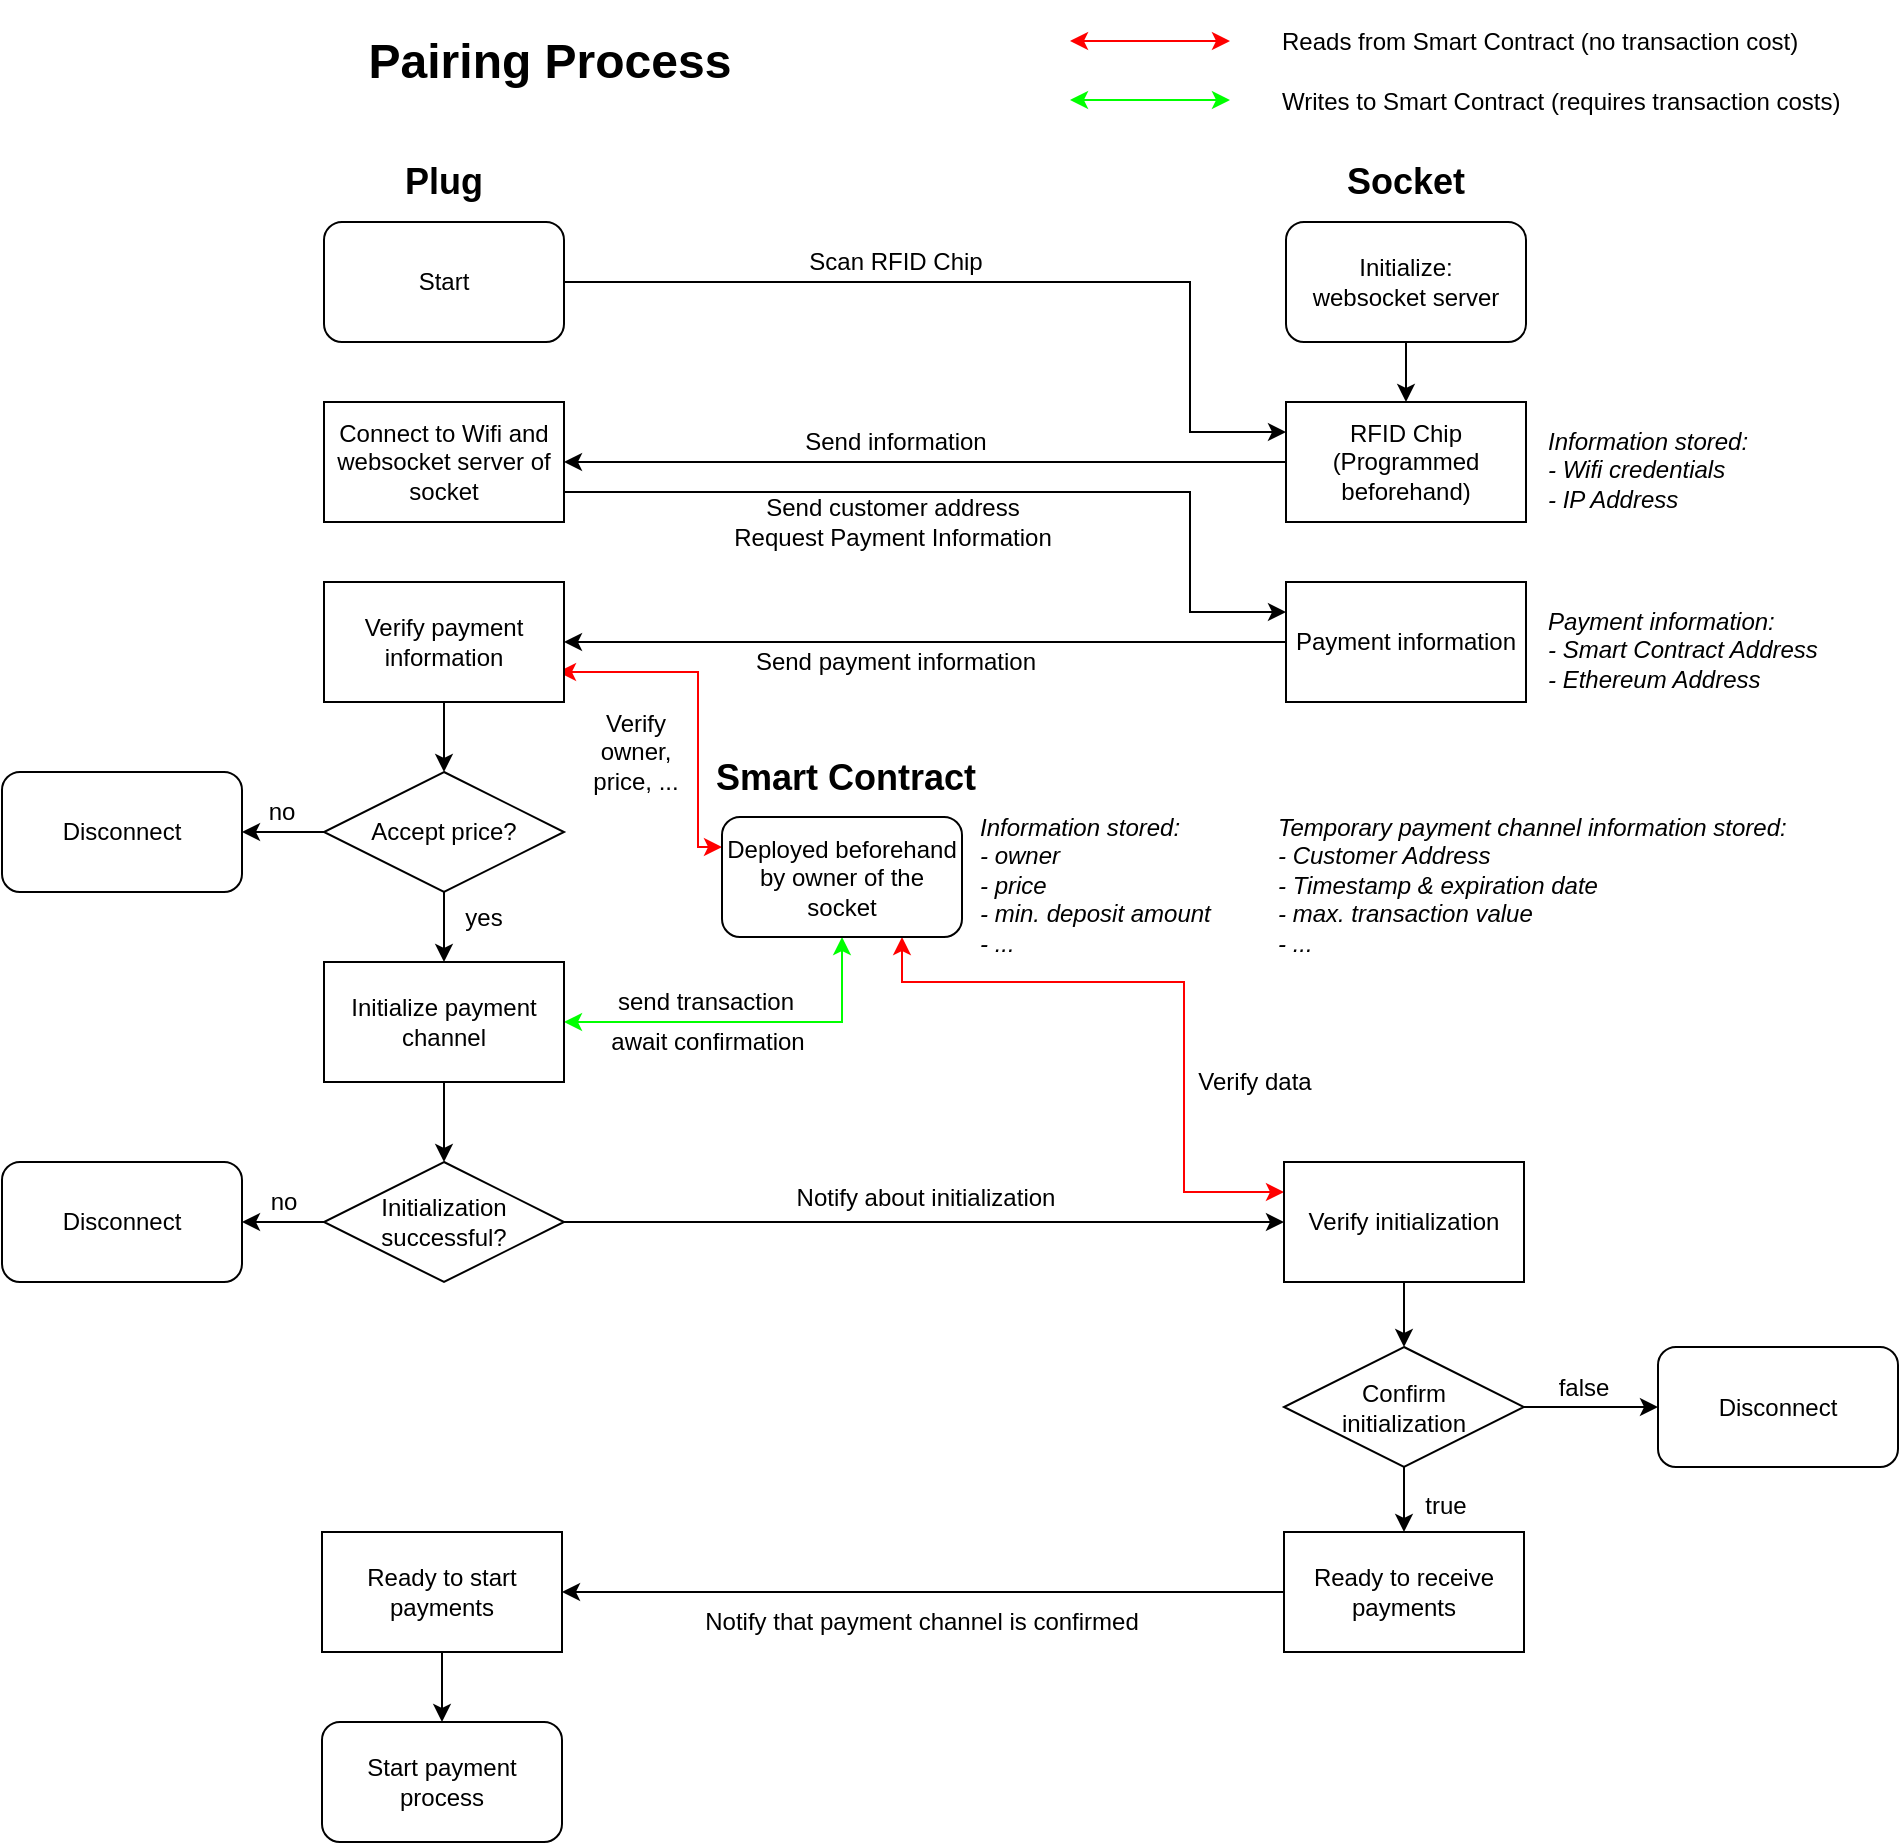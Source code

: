 <mxfile version="10.6.0" type="device"><diagram id="nF7h7VmexMdAanT9Sfry" name="Page-1"><mxGraphModel dx="1745" dy="616" grid="1" gridSize="10" guides="1" tooltips="1" connect="1" arrows="1" fold="1" page="1" pageScale="1" pageWidth="827" pageHeight="1169" math="0" shadow="0"><root><mxCell id="0"/><mxCell id="1" parent="0"/><mxCell id="sNL3e7ui-Y97x1-_A3lD-1" value="&lt;b&gt;&lt;font style=&quot;font-size: 18px&quot;&gt;Plug&lt;/font&gt;&lt;/b&gt;&lt;br&gt;" style="text;html=1;strokeColor=none;fillColor=none;align=center;verticalAlign=middle;whiteSpace=wrap;rounded=0;" parent="1" vertex="1"><mxGeometry x="80" y="90" width="40" height="20" as="geometry"/></mxCell><mxCell id="sNL3e7ui-Y97x1-_A3lD-2" value="&lt;b&gt;&lt;font style=&quot;font-size: 18px&quot;&gt;Socket&lt;/font&gt;&lt;/b&gt;&lt;br&gt;" style="text;html=1;strokeColor=none;fillColor=none;align=center;verticalAlign=middle;whiteSpace=wrap;rounded=0;" parent="1" vertex="1"><mxGeometry x="561" y="90" width="40" height="20" as="geometry"/></mxCell><mxCell id="sNL3e7ui-Y97x1-_A3lD-23" style="edgeStyle=orthogonalEdgeStyle;rounded=0;orthogonalLoop=1;jettySize=auto;html=1;entryX=0;entryY=0.25;entryDx=0;entryDy=0;" parent="1" source="sNL3e7ui-Y97x1-_A3lD-5" target="sNL3e7ui-Y97x1-_A3lD-6" edge="1"><mxGeometry relative="1" as="geometry"><mxPoint x="483" y="220" as="targetPoint"/><Array as="points"><mxPoint x="473" y="150"/><mxPoint x="473" y="225"/></Array></mxGeometry></mxCell><mxCell id="sNL3e7ui-Y97x1-_A3lD-5" value="Start&lt;br&gt;" style="rounded=1;whiteSpace=wrap;html=1;" parent="1" vertex="1"><mxGeometry x="40" y="120" width="120" height="60" as="geometry"/></mxCell><mxCell id="sNL3e7ui-Y97x1-_A3lD-19" style="edgeStyle=orthogonalEdgeStyle;rounded=0;orthogonalLoop=1;jettySize=auto;html=1;exitX=0;exitY=0.5;exitDx=0;exitDy=0;entryX=1;entryY=0.5;entryDx=0;entryDy=0;" parent="1" source="sNL3e7ui-Y97x1-_A3lD-6" target="sNL3e7ui-Y97x1-_A3lD-9" edge="1"><mxGeometry relative="1" as="geometry"/></mxCell><mxCell id="sNL3e7ui-Y97x1-_A3lD-6" value="RFID Chip&lt;br&gt;(Programmed beforehand)&lt;br&gt;" style="rounded=0;whiteSpace=wrap;html=1;" parent="1" vertex="1"><mxGeometry x="521" y="210" width="120" height="60" as="geometry"/></mxCell><mxCell id="sNL3e7ui-Y97x1-_A3lD-24" style="edgeStyle=orthogonalEdgeStyle;rounded=0;orthogonalLoop=1;jettySize=auto;html=1;exitX=1;exitY=0.75;exitDx=0;exitDy=0;entryX=0;entryY=0.25;entryDx=0;entryDy=0;" parent="1" source="sNL3e7ui-Y97x1-_A3lD-9" target="sNL3e7ui-Y97x1-_A3lD-20" edge="1"><mxGeometry relative="1" as="geometry"><Array as="points"><mxPoint x="473" y="255"/><mxPoint x="473" y="315"/></Array></mxGeometry></mxCell><mxCell id="sNL3e7ui-Y97x1-_A3lD-9" value="Connect to Wifi and websocket server of socket&lt;br&gt;" style="rounded=0;whiteSpace=wrap;html=1;" parent="1" vertex="1"><mxGeometry x="40" y="210" width="120" height="60" as="geometry"/></mxCell><mxCell id="sNL3e7ui-Y97x1-_A3lD-11" value="Send information" style="text;html=1;strokeColor=none;fillColor=none;align=center;verticalAlign=middle;whiteSpace=wrap;rounded=0;" parent="1" vertex="1"><mxGeometry x="226" y="220" width="200" height="20" as="geometry"/></mxCell><mxCell id="sNL3e7ui-Y97x1-_A3lD-15" style="edgeStyle=orthogonalEdgeStyle;rounded=0;orthogonalLoop=1;jettySize=auto;html=1;exitX=0.5;exitY=1;exitDx=0;exitDy=0;entryX=0.5;entryY=0;entryDx=0;entryDy=0;" parent="1" source="sNL3e7ui-Y97x1-_A3lD-13" target="sNL3e7ui-Y97x1-_A3lD-6" edge="1"><mxGeometry relative="1" as="geometry"/></mxCell><mxCell id="sNL3e7ui-Y97x1-_A3lD-13" value="Initialize:&lt;br&gt;websocket server&lt;br&gt;" style="rounded=1;whiteSpace=wrap;html=1;" parent="1" vertex="1"><mxGeometry x="521" y="120" width="120" height="60" as="geometry"/></mxCell><mxCell id="sNL3e7ui-Y97x1-_A3lD-28" style="edgeStyle=orthogonalEdgeStyle;rounded=0;orthogonalLoop=1;jettySize=auto;html=1;exitX=0;exitY=0.5;exitDx=0;exitDy=0;entryX=1;entryY=0.5;entryDx=0;entryDy=0;" parent="1" source="sNL3e7ui-Y97x1-_A3lD-20" target="sNL3e7ui-Y97x1-_A3lD-91" edge="1"><mxGeometry relative="1" as="geometry"><mxPoint x="153" y="330" as="targetPoint"/></mxGeometry></mxCell><mxCell id="sNL3e7ui-Y97x1-_A3lD-20" value="Payment information&lt;br&gt;" style="rounded=0;whiteSpace=wrap;html=1;" parent="1" vertex="1"><mxGeometry x="521" y="300" width="120" height="60" as="geometry"/></mxCell><mxCell id="sNL3e7ui-Y97x1-_A3lD-47" value="&lt;span&gt;Send customer address&lt;br&gt;Request Payment Information&lt;/span&gt;" style="text;html=1;strokeColor=none;fillColor=none;align=center;verticalAlign=middle;whiteSpace=wrap;rounded=0;" parent="1" vertex="1"><mxGeometry x="236" y="260" width="177" height="20" as="geometry"/></mxCell><mxCell id="sNL3e7ui-Y97x1-_A3lD-49" value="Scan RFID Chip&lt;br&gt;" style="text;html=1;strokeColor=none;fillColor=none;align=center;verticalAlign=middle;whiteSpace=wrap;rounded=0;" parent="1" vertex="1"><mxGeometry x="281" y="130" width="90" height="20" as="geometry"/></mxCell><mxCell id="sNL3e7ui-Y97x1-_A3lD-71" value="&lt;i&gt;Information stored:&lt;br&gt;- Wifi credentials&lt;br&gt;- IP Address&lt;/i&gt;" style="text;html=1;resizable=0;points=[];autosize=1;align=left;verticalAlign=top;spacingTop=-4;" parent="1" vertex="1"><mxGeometry x="650" y="220" width="120" height="40" as="geometry"/></mxCell><mxCell id="sNL3e7ui-Y97x1-_A3lD-88" value="Send payment information" style="text;html=1;strokeColor=none;fillColor=none;align=center;verticalAlign=middle;whiteSpace=wrap;rounded=0;" parent="1" vertex="1"><mxGeometry x="246" y="330" width="160" height="20" as="geometry"/></mxCell><mxCell id="sNL3e7ui-Y97x1-_A3lD-89" value="&lt;i&gt;Payment information:&lt;br&gt;- Smart Contract Address&lt;br&gt;- Ethereum Address&lt;br&gt;&lt;/i&gt;" style="text;html=1;resizable=0;points=[];autosize=1;align=left;verticalAlign=top;spacingTop=-4;" parent="1" vertex="1"><mxGeometry x="650" y="310" width="150" height="40" as="geometry"/></mxCell><mxCell id="sltiMD2vwBVi-r0LT-jZ-12" style="edgeStyle=orthogonalEdgeStyle;rounded=0;orthogonalLoop=1;jettySize=auto;html=1;exitX=1;exitY=0.75;exitDx=0;exitDy=0;strokeColor=#FF0000;entryX=0;entryY=0.25;entryDx=0;entryDy=0;startArrow=classic;startFill=1;" parent="1" target="sltiMD2vwBVi-r0LT-jZ-1" edge="1"><mxGeometry relative="1" as="geometry"><mxPoint x="157" y="345" as="sourcePoint"/><mxPoint x="200" y="433" as="targetPoint"/><Array as="points"><mxPoint x="227" y="345"/><mxPoint x="227" y="433"/></Array></mxGeometry></mxCell><mxCell id="a-9qPVSzHnhxbG8cIQzl-8" value="" style="edgeStyle=orthogonalEdgeStyle;rounded=0;orthogonalLoop=1;jettySize=auto;html=1;" parent="1" source="sNL3e7ui-Y97x1-_A3lD-91" target="a-9qPVSzHnhxbG8cIQzl-3" edge="1"><mxGeometry relative="1" as="geometry"/></mxCell><mxCell id="sNL3e7ui-Y97x1-_A3lD-91" value="Verify payment information" style="rounded=0;whiteSpace=wrap;html=1;" parent="1" vertex="1"><mxGeometry x="40" y="300" width="120" height="60" as="geometry"/></mxCell><mxCell id="dfTfHpYPpnb6OLIY970H-1" style="edgeStyle=orthogonalEdgeStyle;rounded=0;orthogonalLoop=1;jettySize=auto;html=1;exitX=0.5;exitY=1;exitDx=0;exitDy=0;entryX=1;entryY=0.5;entryDx=0;entryDy=0;strokeColor=#00FF00;startArrow=classic;startFill=1;" parent="1" source="sltiMD2vwBVi-r0LT-jZ-1" target="bwBFS7LRSoMsnN9ICwpm-1" edge="1"><mxGeometry relative="1" as="geometry"/></mxCell><mxCell id="fjTYgozmAa0Ke0Gvs2ZN-26" style="edgeStyle=orthogonalEdgeStyle;rounded=0;orthogonalLoop=1;jettySize=auto;html=1;exitX=0.75;exitY=1;exitDx=0;exitDy=0;entryX=0;entryY=0.25;entryDx=0;entryDy=0;strokeColor=#FF0000;startArrow=classic;startFill=1;" parent="1" source="sltiMD2vwBVi-r0LT-jZ-1" target="fjTYgozmAa0Ke0Gvs2ZN-6" edge="1"><mxGeometry relative="1" as="geometry"><Array as="points"><mxPoint x="329" y="500"/><mxPoint x="470" y="500"/><mxPoint x="470" y="605"/></Array></mxGeometry></mxCell><mxCell id="sltiMD2vwBVi-r0LT-jZ-1" value="Deployed beforehand by owner of the socket&lt;br&gt;" style="rounded=1;whiteSpace=wrap;html=1;" parent="1" vertex="1"><mxGeometry x="239" y="417.5" width="120" height="60" as="geometry"/></mxCell><mxCell id="sltiMD2vwBVi-r0LT-jZ-2" value="&lt;font style=&quot;font-size: 18px&quot;&gt;&lt;b&gt;Smart Contract&lt;/b&gt;&lt;/font&gt;" style="text;html=1;strokeColor=none;fillColor=none;align=center;verticalAlign=middle;whiteSpace=wrap;rounded=0;" parent="1" vertex="1"><mxGeometry x="226" y="387.5" width="150" height="20" as="geometry"/></mxCell><mxCell id="sltiMD2vwBVi-r0LT-jZ-3" value="&lt;i&gt;Information stored:&lt;br&gt;- owner&lt;br&gt;- price&lt;br&gt;- min. deposit amount&lt;br&gt;- ...&lt;br&gt;&lt;br&gt;&lt;/i&gt;" style="text;html=1;resizable=0;points=[];autosize=1;align=left;verticalAlign=top;spacingTop=-4;" parent="1" vertex="1"><mxGeometry x="366" y="412.5" width="130" height="90" as="geometry"/></mxCell><mxCell id="sltiMD2vwBVi-r0LT-jZ-4" value="&lt;h1&gt;Pairing Process&lt;/h1&gt;" style="text;html=1;strokeColor=none;fillColor=none;align=center;verticalAlign=middle;whiteSpace=wrap;rounded=0;" parent="1" vertex="1"><mxGeometry x="40" y="30" width="226" height="20" as="geometry"/></mxCell><mxCell id="sltiMD2vwBVi-r0LT-jZ-17" value="Verify owner, price, ..." style="text;html=1;strokeColor=none;fillColor=none;align=center;verticalAlign=middle;whiteSpace=wrap;rounded=0;" parent="1" vertex="1"><mxGeometry x="166" y="375" width="60" height="20" as="geometry"/></mxCell><mxCell id="a-9qPVSzHnhxbG8cIQzl-2" style="edgeStyle=orthogonalEdgeStyle;rounded=0;orthogonalLoop=1;jettySize=auto;html=1;exitX=0.5;exitY=1;exitDx=0;exitDy=0;entryX=0.5;entryY=0;entryDx=0;entryDy=0;" parent="1" source="a-9qPVSzHnhxbG8cIQzl-3" target="bwBFS7LRSoMsnN9ICwpm-1" edge="1"><mxGeometry relative="1" as="geometry"><mxPoint x="93" y="480" as="targetPoint"/></mxGeometry></mxCell><mxCell id="fjTYgozmAa0Ke0Gvs2ZN-7" value="" style="edgeStyle=orthogonalEdgeStyle;rounded=0;orthogonalLoop=1;jettySize=auto;html=1;" parent="1" source="a-9qPVSzHnhxbG8cIQzl-3" target="a-9qPVSzHnhxbG8cIQzl-4" edge="1"><mxGeometry relative="1" as="geometry"/></mxCell><mxCell id="a-9qPVSzHnhxbG8cIQzl-3" value="Accept price?" style="rhombus;whiteSpace=wrap;html=1;" parent="1" vertex="1"><mxGeometry x="40" y="395" width="120" height="60" as="geometry"/></mxCell><mxCell id="a-9qPVSzHnhxbG8cIQzl-4" value="Disconnect" style="rounded=1;whiteSpace=wrap;html=1;" parent="1" vertex="1"><mxGeometry x="-121" y="395" width="120" height="60" as="geometry"/></mxCell><mxCell id="xfK_ub8DebI6gGkZNqYo-2" value="" style="edgeStyle=orthogonalEdgeStyle;rounded=0;orthogonalLoop=1;jettySize=auto;html=1;" parent="1" source="bwBFS7LRSoMsnN9ICwpm-1" target="xfK_ub8DebI6gGkZNqYo-1" edge="1"><mxGeometry relative="1" as="geometry"/></mxCell><mxCell id="bwBFS7LRSoMsnN9ICwpm-1" value="Initialize payment channel" style="rounded=0;whiteSpace=wrap;html=1;" parent="1" vertex="1"><mxGeometry x="40" y="490" width="120" height="60" as="geometry"/></mxCell><mxCell id="GbFlkiHSpVIlOn_DoAOm-1" value="&lt;i&gt;Temporary payment channel information stored:&lt;br&gt;- Customer Address&lt;br&gt;- Timestamp &amp;amp; expiration date&lt;br&gt;- max. transaction value&lt;br&gt;- ...&lt;br&gt;&lt;br&gt;&lt;/i&gt;" style="text;html=1;resizable=0;points=[];autosize=1;align=left;verticalAlign=top;spacingTop=-4;" parent="1" vertex="1"><mxGeometry x="515" y="412.5" width="270" height="90" as="geometry"/></mxCell><mxCell id="0bYV6sub2cx-CvMiYOBL-2" value="send transaction" style="text;html=1;strokeColor=none;fillColor=none;align=center;verticalAlign=middle;whiteSpace=wrap;rounded=0;" parent="1" vertex="1"><mxGeometry x="181" y="500" width="100" height="20" as="geometry"/></mxCell><mxCell id="0bYV6sub2cx-CvMiYOBL-3" value="await confirmation" style="text;html=1;strokeColor=none;fillColor=none;align=center;verticalAlign=middle;whiteSpace=wrap;rounded=0;" parent="1" vertex="1"><mxGeometry x="181.5" y="520" width="100" height="20" as="geometry"/></mxCell><mxCell id="fjTYgozmAa0Ke0Gvs2ZN-9" value="" style="edgeStyle=orthogonalEdgeStyle;rounded=0;orthogonalLoop=1;jettySize=auto;html=1;" parent="1" source="xfK_ub8DebI6gGkZNqYo-1" target="xfK_ub8DebI6gGkZNqYo-4" edge="1"><mxGeometry relative="1" as="geometry"/></mxCell><mxCell id="fjTYgozmAa0Ke0Gvs2ZN-16" style="edgeStyle=orthogonalEdgeStyle;rounded=0;orthogonalLoop=1;jettySize=auto;html=1;entryX=0;entryY=0.5;entryDx=0;entryDy=0;" parent="1" source="xfK_ub8DebI6gGkZNqYo-1" target="fjTYgozmAa0Ke0Gvs2ZN-6" edge="1"><mxGeometry relative="1" as="geometry"/></mxCell><mxCell id="xfK_ub8DebI6gGkZNqYo-1" value="Initialization successful?" style="rhombus;whiteSpace=wrap;html=1;" parent="1" vertex="1"><mxGeometry x="40" y="590" width="120" height="60" as="geometry"/></mxCell><mxCell id="xfK_ub8DebI6gGkZNqYo-4" value="Disconnect" style="rounded=1;whiteSpace=wrap;html=1;" parent="1" vertex="1"><mxGeometry x="-121" y="590" width="120" height="60" as="geometry"/></mxCell><mxCell id="fRkwlKAr4VmAVsFeNg3e-1" style="edgeStyle=orthogonalEdgeStyle;rounded=0;orthogonalLoop=1;jettySize=auto;html=1;exitX=1;exitY=0.5;exitDx=0;exitDy=0;entryX=0;entryY=0.5;entryDx=0;entryDy=0;" parent="1" source="fRkwlKAr4VmAVsFeNg3e-2" target="fRkwlKAr4VmAVsFeNg3e-4" edge="1"><mxGeometry relative="1" as="geometry"/></mxCell><mxCell id="fjTYgozmAa0Ke0Gvs2ZN-21" value="" style="edgeStyle=orthogonalEdgeStyle;rounded=0;orthogonalLoop=1;jettySize=auto;html=1;" parent="1" source="fRkwlKAr4VmAVsFeNg3e-2" target="fjTYgozmAa0Ke0Gvs2ZN-2" edge="1"><mxGeometry relative="1" as="geometry"/></mxCell><mxCell id="fRkwlKAr4VmAVsFeNg3e-2" value="Confirm&lt;br&gt;initialization" style="rhombus;whiteSpace=wrap;html=1;" parent="1" vertex="1"><mxGeometry x="520" y="682.5" width="120" height="60" as="geometry"/></mxCell><mxCell id="fRkwlKAr4VmAVsFeNg3e-3" value="Notify about initialization" style="text;html=1;strokeColor=none;fillColor=none;align=center;verticalAlign=middle;whiteSpace=wrap;rounded=0;" parent="1" vertex="1"><mxGeometry x="255.5" y="597.5" width="170" height="20" as="geometry"/></mxCell><mxCell id="fRkwlKAr4VmAVsFeNg3e-4" value="Disconnect" style="rounded=1;whiteSpace=wrap;html=1;" parent="1" vertex="1"><mxGeometry x="707" y="682.5" width="120" height="60" as="geometry"/></mxCell><mxCell id="fRkwlKAr4VmAVsFeNg3e-5" value="false&lt;br&gt;" style="text;html=1;strokeColor=none;fillColor=none;align=center;verticalAlign=middle;whiteSpace=wrap;rounded=0;" parent="1" vertex="1"><mxGeometry x="650" y="692.5" width="40" height="20" as="geometry"/></mxCell><mxCell id="fRkwlKAr4VmAVsFeNg3e-6" value="true" style="text;html=1;strokeColor=none;fillColor=none;align=center;verticalAlign=middle;whiteSpace=wrap;rounded=0;" parent="1" vertex="1"><mxGeometry x="581" y="751.5" width="40" height="20" as="geometry"/></mxCell><mxCell id="fjTYgozmAa0Ke0Gvs2ZN-1" style="edgeStyle=orthogonalEdgeStyle;rounded=0;orthogonalLoop=1;jettySize=auto;html=1;exitX=0;exitY=0.5;exitDx=0;exitDy=0;entryX=1;entryY=0.5;entryDx=0;entryDy=0;" parent="1" source="fjTYgozmAa0Ke0Gvs2ZN-2" target="fjTYgozmAa0Ke0Gvs2ZN-3" edge="1"><mxGeometry relative="1" as="geometry"/></mxCell><mxCell id="fjTYgozmAa0Ke0Gvs2ZN-2" value="Ready to receive payments" style="rounded=0;whiteSpace=wrap;html=1;" parent="1" vertex="1"><mxGeometry x="520" y="775" width="120" height="60" as="geometry"/></mxCell><mxCell id="fjTYgozmAa0Ke0Gvs2ZN-23" value="" style="edgeStyle=orthogonalEdgeStyle;rounded=0;orthogonalLoop=1;jettySize=auto;html=1;" parent="1" source="fjTYgozmAa0Ke0Gvs2ZN-3" target="fjTYgozmAa0Ke0Gvs2ZN-22" edge="1"><mxGeometry relative="1" as="geometry"/></mxCell><mxCell id="fjTYgozmAa0Ke0Gvs2ZN-3" value="Ready to start payments" style="rounded=0;whiteSpace=wrap;html=1;" parent="1" vertex="1"><mxGeometry x="39" y="775" width="120" height="60" as="geometry"/></mxCell><mxCell id="fjTYgozmAa0Ke0Gvs2ZN-4" value="Notify that payment channel is confirmed" style="text;html=1;strokeColor=none;fillColor=none;align=center;verticalAlign=middle;whiteSpace=wrap;rounded=0;" parent="1" vertex="1"><mxGeometry x="209" y="810" width="260" height="20" as="geometry"/></mxCell><mxCell id="fjTYgozmAa0Ke0Gvs2ZN-20" value="" style="edgeStyle=orthogonalEdgeStyle;rounded=0;orthogonalLoop=1;jettySize=auto;html=1;" parent="1" source="fjTYgozmAa0Ke0Gvs2ZN-6" target="fRkwlKAr4VmAVsFeNg3e-2" edge="1"><mxGeometry relative="1" as="geometry"/></mxCell><mxCell id="fjTYgozmAa0Ke0Gvs2ZN-6" value="Verify initialization" style="rounded=0;whiteSpace=wrap;html=1;" parent="1" vertex="1"><mxGeometry x="520" y="590" width="120" height="60" as="geometry"/></mxCell><mxCell id="fjTYgozmAa0Ke0Gvs2ZN-10" value="no&lt;br&gt;" style="text;html=1;strokeColor=none;fillColor=none;align=center;verticalAlign=middle;whiteSpace=wrap;rounded=0;" parent="1" vertex="1"><mxGeometry y="600" width="40" height="20" as="geometry"/></mxCell><mxCell id="fjTYgozmAa0Ke0Gvs2ZN-11" value="no&lt;br&gt;" style="text;html=1;strokeColor=none;fillColor=none;align=center;verticalAlign=middle;whiteSpace=wrap;rounded=0;" parent="1" vertex="1"><mxGeometry x="-1" y="405" width="40" height="20" as="geometry"/></mxCell><mxCell id="fjTYgozmAa0Ke0Gvs2ZN-19" value="Verify data" style="text;html=1;strokeColor=none;fillColor=none;align=center;verticalAlign=middle;whiteSpace=wrap;rounded=0;" parent="1" vertex="1"><mxGeometry x="471" y="540" width="69" height="20" as="geometry"/></mxCell><mxCell id="fjTYgozmAa0Ke0Gvs2ZN-22" value="Start payment process" style="rounded=1;whiteSpace=wrap;html=1;" parent="1" vertex="1"><mxGeometry x="39" y="870" width="120" height="60" as="geometry"/></mxCell><mxCell id="fjTYgozmAa0Ke0Gvs2ZN-24" value="yes" style="text;html=1;strokeColor=none;fillColor=none;align=center;verticalAlign=middle;whiteSpace=wrap;rounded=0;" parent="1" vertex="1"><mxGeometry x="100" y="457.5" width="40" height="20" as="geometry"/></mxCell><mxCell id="ylqN8_puT1qT5TWn1mlN-4" value="" style="endArrow=classic;startArrow=classic;html=1;strokeColor=#FF0000;" parent="1" edge="1"><mxGeometry width="50" height="50" relative="1" as="geometry"><mxPoint x="413" y="29.5" as="sourcePoint"/><mxPoint x="493" y="29.5" as="targetPoint"/></mxGeometry></mxCell><mxCell id="ylqN8_puT1qT5TWn1mlN-5" value="" style="endArrow=classic;startArrow=classic;html=1;strokeColor=#00FF00;" parent="1" edge="1"><mxGeometry width="50" height="50" relative="1" as="geometry"><mxPoint x="413" y="59" as="sourcePoint"/><mxPoint x="493" y="59" as="targetPoint"/></mxGeometry></mxCell><mxCell id="depGd5NN6aTrCZREFqtx-1" value="&lt;span&gt;Reads from Smart Contract (no transaction cost)&lt;/span&gt;" style="text;html=1;resizable=0;points=[];autosize=1;align=left;verticalAlign=top;spacingTop=-4;" parent="1" vertex="1"><mxGeometry x="516.5" y="20" width="270" height="20" as="geometry"/></mxCell><mxCell id="depGd5NN6aTrCZREFqtx-2" value="&lt;span&gt;Writes to Smart Contract (requires transaction costs)&lt;/span&gt;" style="text;html=1;resizable=0;points=[];autosize=1;align=left;verticalAlign=top;spacingTop=-4;" parent="1" vertex="1"><mxGeometry x="516.5" y="50" width="290" height="20" as="geometry"/></mxCell></root></mxGraphModel></diagram><diagram id="F-mUvFmj9I3CXTpseFr7" name="Page-2"><mxGraphModel dx="1745" dy="616" grid="1" gridSize="10" guides="1" tooltips="1" connect="1" arrows="1" fold="1" page="1" pageScale="1" pageWidth="827" pageHeight="1169" math="0" shadow="0"><root><mxCell id="gWejhbXHW50c5Le1Fip6-0"/><mxCell id="gWejhbXHW50c5Le1Fip6-1" parent="gWejhbXHW50c5Le1Fip6-0"/><mxCell id="NJB_AFqAd4HJdfn-hprn-25" style="edgeStyle=orthogonalEdgeStyle;rounded=0;orthogonalLoop=1;jettySize=auto;html=1;exitX=1;exitY=0.5;exitDx=0;exitDy=0;entryX=0;entryY=0.5;entryDx=0;entryDy=0;" parent="gWejhbXHW50c5Le1Fip6-1" source="NJB_AFqAd4HJdfn-hprn-26" target="NJB_AFqAd4HJdfn-hprn-32" edge="1"><mxGeometry relative="1" as="geometry"/></mxCell><mxCell id="NJB_AFqAd4HJdfn-hprn-26" value="Pay for n seconds" style="rounded=0;whiteSpace=wrap;html=1;" parent="gWejhbXHW50c5Le1Fip6-1" vertex="1"><mxGeometry x="40" y="228.5" width="120" height="60" as="geometry"/></mxCell><mxCell id="o1ppHfva_37f9vJsMfau-14" style="edgeStyle=orthogonalEdgeStyle;rounded=0;orthogonalLoop=1;jettySize=auto;html=1;exitX=0;exitY=0.5;exitDx=0;exitDy=0;entryX=1;entryY=0.5;entryDx=0;entryDy=0;strokeColor=#000000;" parent="gWejhbXHW50c5Le1Fip6-1" source="NJB_AFqAd4HJdfn-hprn-28" target="o1ppHfva_37f9vJsMfau-13" edge="1"><mxGeometry relative="1" as="geometry"/></mxCell><mxCell id="G5ZiWHcNnxxmzI10vTkf-2" style="edgeStyle=orthogonalEdgeStyle;rounded=0;orthogonalLoop=1;jettySize=auto;html=1;exitX=1;exitY=0.5;exitDx=0;exitDy=0;entryX=0;entryY=0.5;entryDx=0;entryDy=0;strokeColor=#000000;" parent="gWejhbXHW50c5Le1Fip6-1" source="NJB_AFqAd4HJdfn-hprn-28" target="G5ZiWHcNnxxmzI10vTkf-1" edge="1"><mxGeometry relative="1" as="geometry"/></mxCell><mxCell id="NJB_AFqAd4HJdfn-hprn-28" value="Max value &lt;br&gt;reached?" style="rhombus;whiteSpace=wrap;html=1;" parent="gWejhbXHW50c5Le1Fip6-1" vertex="1"><mxGeometry x="520" y="600" width="120" height="60" as="geometry"/></mxCell><mxCell id="NJB_AFqAd4HJdfn-hprn-31" value="Send off-chain payment" style="text;html=1;strokeColor=none;fillColor=none;align=center;verticalAlign=middle;whiteSpace=wrap;rounded=0;" parent="gWejhbXHW50c5Le1Fip6-1" vertex="1"><mxGeometry x="274" y="238.5" width="132" height="20" as="geometry"/></mxCell><mxCell id="o1ppHfva_37f9vJsMfau-0" style="edgeStyle=orthogonalEdgeStyle;rounded=0;orthogonalLoop=1;jettySize=auto;html=1;entryX=1;entryY=0.25;entryDx=0;entryDy=0;strokeColor=#FF0000;startArrow=classic;startFill=1;" parent="gWejhbXHW50c5Le1Fip6-1" target="MEhgqn1B6t7E40gdEKON-24" edge="1"><mxGeometry relative="1" as="geometry"><mxPoint x="580" y="321" as="sourcePoint"/><Array as="points"><mxPoint x="430" y="321"/><mxPoint x="430" y="366"/></Array></mxGeometry></mxCell><mxCell id="o1ppHfva_37f9vJsMfau-5" value="" style="edgeStyle=orthogonalEdgeStyle;rounded=0;orthogonalLoop=1;jettySize=auto;html=1;strokeColor=#000000;" parent="gWejhbXHW50c5Le1Fip6-1" source="NJB_AFqAd4HJdfn-hprn-32" edge="1"><mxGeometry relative="1" as="geometry"><mxPoint x="580" y="368.5" as="targetPoint"/></mxGeometry></mxCell><mxCell id="NJB_AFqAd4HJdfn-hprn-32" value="Verify payment" style="rounded=0;whiteSpace=wrap;html=1;" parent="gWejhbXHW50c5Le1Fip6-1" vertex="1"><mxGeometry x="520" y="228.5" width="120" height="60" as="geometry"/></mxCell><mxCell id="NJB_AFqAd4HJdfn-hprn-33" value="(Signature)" style="text;html=1;strokeColor=none;fillColor=none;align=center;verticalAlign=middle;whiteSpace=wrap;rounded=0;" parent="gWejhbXHW50c5Le1Fip6-1" vertex="1"><mxGeometry x="320" y="258.5" width="40" height="20" as="geometry"/></mxCell><mxCell id="MEhgqn1B6t7E40gdEKON-0" value="&lt;b&gt;&lt;font style=&quot;font-size: 18px&quot;&gt;Plug&lt;/font&gt;&lt;/b&gt;&lt;br&gt;" style="text;html=1;strokeColor=none;fillColor=none;align=center;verticalAlign=middle;whiteSpace=wrap;rounded=0;" parent="gWejhbXHW50c5Le1Fip6-1" vertex="1"><mxGeometry x="80" y="90" width="40" height="20" as="geometry"/></mxCell><mxCell id="o1ppHfva_37f9vJsMfau-16" style="edgeStyle=orthogonalEdgeStyle;rounded=0;orthogonalLoop=1;jettySize=auto;html=1;exitX=1;exitY=0.5;exitDx=0;exitDy=0;entryX=0.5;entryY=0;entryDx=0;entryDy=0;strokeColor=#000000;" parent="gWejhbXHW50c5Le1Fip6-1" source="MEhgqn1B6t7E40gdEKON-3" target="NJB_AFqAd4HJdfn-hprn-32" edge="1"><mxGeometry relative="1" as="geometry"/></mxCell><mxCell id="MEhgqn1B6t7E40gdEKON-3" value="Start payment process&lt;br&gt;" style="rounded=1;whiteSpace=wrap;html=1;" parent="gWejhbXHW50c5Le1Fip6-1" vertex="1"><mxGeometry x="40" y="120" width="120" height="60" as="geometry"/></mxCell><mxCell id="MEhgqn1B6t7E40gdEKON-24" value="Deployed beforehand by owner of the socket&lt;br&gt;" style="rounded=1;whiteSpace=wrap;html=1;" parent="gWejhbXHW50c5Le1Fip6-1" vertex="1"><mxGeometry x="279" y="351" width="120" height="60" as="geometry"/></mxCell><mxCell id="MEhgqn1B6t7E40gdEKON-25" value="&lt;font style=&quot;font-size: 18px&quot;&gt;&lt;b&gt;Smart Contract&lt;/b&gt;&lt;/font&gt;" style="text;html=1;strokeColor=none;fillColor=none;align=center;verticalAlign=middle;whiteSpace=wrap;rounded=0;" parent="gWejhbXHW50c5Le1Fip6-1" vertex="1"><mxGeometry x="263" y="321" width="150" height="20" as="geometry"/></mxCell><mxCell id="MEhgqn1B6t7E40gdEKON-27" value="&lt;h1&gt;Payment Process&lt;/h1&gt;" style="text;html=1;strokeColor=none;fillColor=none;align=center;verticalAlign=middle;whiteSpace=wrap;rounded=0;" parent="gWejhbXHW50c5Le1Fip6-1" vertex="1"><mxGeometry x="40" y="30" width="226" height="20" as="geometry"/></mxCell><mxCell id="o1ppHfva_37f9vJsMfau-2" value="verify validity of signature" style="text;html=1;strokeColor=none;fillColor=none;align=center;verticalAlign=middle;whiteSpace=wrap;rounded=0;" parent="gWejhbXHW50c5Le1Fip6-1" vertex="1"><mxGeometry x="426" y="301" width="150" height="20" as="geometry"/></mxCell><mxCell id="o1ppHfva_37f9vJsMfau-10" style="edgeStyle=orthogonalEdgeStyle;rounded=0;orthogonalLoop=1;jettySize=auto;html=1;entryX=0.5;entryY=0;entryDx=0;entryDy=0;strokeColor=#000000;" parent="gWejhbXHW50c5Le1Fip6-1" source="o1ppHfva_37f9vJsMfau-3" target="o1ppHfva_37f9vJsMfau-9" edge="1"><mxGeometry relative="1" as="geometry"/></mxCell><mxCell id="G5ZiWHcNnxxmzI10vTkf-6" style="edgeStyle=orthogonalEdgeStyle;rounded=0;orthogonalLoop=1;jettySize=auto;html=1;exitX=1;exitY=0.5;exitDx=0;exitDy=0;entryX=0;entryY=0.5;entryDx=0;entryDy=0;strokeColor=#000000;" parent="gWejhbXHW50c5Le1Fip6-1" source="o1ppHfva_37f9vJsMfau-3" target="G5ZiWHcNnxxmzI10vTkf-3" edge="1"><mxGeometry relative="1" as="geometry"/></mxCell><mxCell id="o1ppHfva_37f9vJsMfau-3" value="Payment&lt;br&gt;valid?" style="rhombus;whiteSpace=wrap;html=1;" parent="gWejhbXHW50c5Le1Fip6-1" vertex="1"><mxGeometry x="520" y="369" width="120" height="60" as="geometry"/></mxCell><mxCell id="o1ppHfva_37f9vJsMfau-12" style="edgeStyle=orthogonalEdgeStyle;rounded=0;orthogonalLoop=1;jettySize=auto;html=1;exitX=0.5;exitY=1;exitDx=0;exitDy=0;entryX=0.5;entryY=0;entryDx=0;entryDy=0;strokeColor=#000000;" parent="gWejhbXHW50c5Le1Fip6-1" source="o1ppHfva_37f9vJsMfau-9" target="NJB_AFqAd4HJdfn-hprn-28" edge="1"><mxGeometry relative="1" as="geometry"/></mxCell><mxCell id="o1ppHfva_37f9vJsMfau-9" value="Open relay for n seconds" style="rounded=0;whiteSpace=wrap;html=1;" parent="gWejhbXHW50c5Le1Fip6-1" vertex="1"><mxGeometry x="520" y="477" width="120" height="60" as="geometry"/></mxCell><mxCell id="o1ppHfva_37f9vJsMfau-26" style="edgeStyle=orthogonalEdgeStyle;rounded=0;orthogonalLoop=1;jettySize=auto;html=1;exitX=0.5;exitY=0;exitDx=0;exitDy=0;entryX=0.5;entryY=1;entryDx=0;entryDy=0;strokeColor=#000000;" parent="gWejhbXHW50c5Le1Fip6-1" source="o1ppHfva_37f9vJsMfau-13" target="o1ppHfva_37f9vJsMfau-22" edge="1"><mxGeometry relative="1" as="geometry"/></mxCell><mxCell id="o1ppHfva_37f9vJsMfau-13" value="Measure current" style="rounded=0;whiteSpace=wrap;html=1;" parent="gWejhbXHW50c5Le1Fip6-1" vertex="1"><mxGeometry x="40" y="600" width="120" height="60" as="geometry"/></mxCell><mxCell id="o1ppHfva_37f9vJsMfau-15" value="yes&lt;br&gt;" style="text;html=1;strokeColor=none;fillColor=none;align=center;verticalAlign=middle;whiteSpace=wrap;rounded=0;" parent="gWejhbXHW50c5Le1Fip6-1" vertex="1"><mxGeometry x="581" y="441" width="40" height="20" as="geometry"/></mxCell><mxCell id="o1ppHfva_37f9vJsMfau-17" value="Send first off-chain payment" style="text;html=1;strokeColor=none;fillColor=none;align=center;verticalAlign=middle;whiteSpace=wrap;rounded=0;" parent="gWejhbXHW50c5Le1Fip6-1" vertex="1"><mxGeometry x="256" y="130" width="166" height="20" as="geometry"/></mxCell><mxCell id="o1ppHfva_37f9vJsMfau-20" value="(Signature)" style="text;html=1;strokeColor=none;fillColor=none;align=center;verticalAlign=middle;whiteSpace=wrap;rounded=0;" parent="gWejhbXHW50c5Le1Fip6-1" vertex="1"><mxGeometry x="319" y="150" width="40" height="20" as="geometry"/></mxCell><mxCell id="o1ppHfva_37f9vJsMfau-25" style="edgeStyle=orthogonalEdgeStyle;rounded=0;orthogonalLoop=1;jettySize=auto;html=1;exitX=0.5;exitY=0;exitDx=0;exitDy=0;entryX=0.5;entryY=1;entryDx=0;entryDy=0;strokeColor=#000000;" parent="gWejhbXHW50c5Le1Fip6-1" source="o1ppHfva_37f9vJsMfau-22" target="o1ppHfva_37f9vJsMfau-23" edge="1"><mxGeometry relative="1" as="geometry"/></mxCell><mxCell id="G5ZiWHcNnxxmzI10vTkf-5" style="edgeStyle=orthogonalEdgeStyle;rounded=0;orthogonalLoop=1;jettySize=auto;html=1;exitX=0;exitY=0.5;exitDx=0;exitDy=0;entryX=1;entryY=0.5;entryDx=0;entryDy=0;strokeColor=#000000;" parent="gWejhbXHW50c5Le1Fip6-1" source="o1ppHfva_37f9vJsMfau-22" target="G5ZiWHcNnxxmzI10vTkf-4" edge="1"><mxGeometry relative="1" as="geometry"/></mxCell><mxCell id="o1ppHfva_37f9vJsMfau-22" value="Current&lt;br&gt;flowing?" style="rhombus;whiteSpace=wrap;html=1;" parent="gWejhbXHW50c5Le1Fip6-1" vertex="1"><mxGeometry x="40" y="477" width="120" height="60" as="geometry"/></mxCell><mxCell id="o1ppHfva_37f9vJsMfau-24" style="edgeStyle=orthogonalEdgeStyle;rounded=0;orthogonalLoop=1;jettySize=auto;html=1;exitX=0.5;exitY=0;exitDx=0;exitDy=0;entryX=0.5;entryY=1;entryDx=0;entryDy=0;strokeColor=#000000;" parent="gWejhbXHW50c5Le1Fip6-1" source="o1ppHfva_37f9vJsMfau-23" target="NJB_AFqAd4HJdfn-hprn-26" edge="1"><mxGeometry relative="1" as="geometry"/></mxCell><mxCell id="o1ppHfva_37f9vJsMfau-23" value="Wait for n seconds" style="rounded=0;whiteSpace=wrap;html=1;" parent="gWejhbXHW50c5Le1Fip6-1" vertex="1"><mxGeometry x="40" y="369" width="120" height="60" as="geometry"/></mxCell><mxCell id="o1ppHfva_37f9vJsMfau-27" value="yes" style="text;html=1;strokeColor=none;fillColor=none;align=center;verticalAlign=middle;whiteSpace=wrap;rounded=0;" parent="gWejhbXHW50c5Le1Fip6-1" vertex="1"><mxGeometry x="100" y="450" width="40" height="20" as="geometry"/></mxCell><mxCell id="o1ppHfva_37f9vJsMfau-29" value="no" style="text;html=1;strokeColor=none;fillColor=none;align=center;verticalAlign=middle;whiteSpace=wrap;rounded=0;" parent="gWejhbXHW50c5Le1Fip6-1" vertex="1"><mxGeometry x="320" y="610" width="40" height="20" as="geometry"/></mxCell><mxCell id="G5ZiWHcNnxxmzI10vTkf-1" value="Close channel" style="rounded=1;whiteSpace=wrap;html=1;" parent="gWejhbXHW50c5Le1Fip6-1" vertex="1"><mxGeometry x="680" y="600" width="120" height="60" as="geometry"/></mxCell><mxCell id="G5ZiWHcNnxxmzI10vTkf-3" value="Close channel" style="rounded=1;whiteSpace=wrap;html=1;" parent="gWejhbXHW50c5Le1Fip6-1" vertex="1"><mxGeometry x="680" y="369" width="120" height="60" as="geometry"/></mxCell><mxCell id="G5ZiWHcNnxxmzI10vTkf-4" value="Close channel" style="rounded=1;whiteSpace=wrap;html=1;" parent="gWejhbXHW50c5Le1Fip6-1" vertex="1"><mxGeometry x="-120" y="477" width="120" height="60" as="geometry"/></mxCell><mxCell id="G5ZiWHcNnxxmzI10vTkf-7" value="yes&lt;br&gt;" style="text;html=1;strokeColor=none;fillColor=none;align=center;verticalAlign=middle;whiteSpace=wrap;rounded=0;" parent="gWejhbXHW50c5Le1Fip6-1" vertex="1"><mxGeometry x="640" y="610" width="40" height="20" as="geometry"/></mxCell><mxCell id="G5ZiWHcNnxxmzI10vTkf-8" value="no" style="text;html=1;strokeColor=none;fillColor=none;align=center;verticalAlign=middle;whiteSpace=wrap;rounded=0;" parent="gWejhbXHW50c5Le1Fip6-1" vertex="1"><mxGeometry x="10" y="487" width="40" height="20" as="geometry"/></mxCell><mxCell id="G5ZiWHcNnxxmzI10vTkf-9" value="no" style="text;html=1;strokeColor=none;fillColor=none;align=center;verticalAlign=middle;whiteSpace=wrap;rounded=0;" parent="gWejhbXHW50c5Le1Fip6-1" vertex="1"><mxGeometry x="633" y="379" width="40" height="20" as="geometry"/></mxCell><mxCell id="irkhUi4658vMExGcbkbG-0" value="" style="endArrow=classic;startArrow=classic;html=1;strokeColor=#FF0000;" parent="gWejhbXHW50c5Le1Fip6-1" edge="1"><mxGeometry width="50" height="50" relative="1" as="geometry"><mxPoint x="413" y="29.5" as="sourcePoint"/><mxPoint x="493" y="29.5" as="targetPoint"/></mxGeometry></mxCell><mxCell id="irkhUi4658vMExGcbkbG-1" value="" style="endArrow=classic;startArrow=classic;html=1;strokeColor=#00FF00;" parent="gWejhbXHW50c5Le1Fip6-1" edge="1"><mxGeometry width="50" height="50" relative="1" as="geometry"><mxPoint x="413" y="59" as="sourcePoint"/><mxPoint x="493" y="59" as="targetPoint"/></mxGeometry></mxCell><mxCell id="irkhUi4658vMExGcbkbG-2" value="&lt;span&gt;Reads from Smart Contract (no transaction cost)&lt;/span&gt;" style="text;html=1;resizable=0;points=[];autosize=1;align=left;verticalAlign=top;spacingTop=-4;" parent="gWejhbXHW50c5Le1Fip6-1" vertex="1"><mxGeometry x="516.5" y="20" width="270" height="20" as="geometry"/></mxCell><mxCell id="irkhUi4658vMExGcbkbG-3" value="&lt;span&gt;Writes to Smart Contract (requires transaction costs)&lt;/span&gt;" style="text;html=1;resizable=0;points=[];autosize=1;align=left;verticalAlign=top;spacingTop=-4;" parent="gWejhbXHW50c5Le1Fip6-1" vertex="1"><mxGeometry x="516.5" y="50" width="290" height="20" as="geometry"/></mxCell><mxCell id="XE2k0EviBcZm5bmFvSec-0" value="&lt;b&gt;&lt;font style=&quot;font-size: 18px&quot;&gt;Socket&lt;/font&gt;&lt;/b&gt;&lt;br&gt;" style="text;html=1;strokeColor=none;fillColor=none;align=center;verticalAlign=middle;whiteSpace=wrap;rounded=0;" parent="gWejhbXHW50c5Le1Fip6-1" vertex="1"><mxGeometry x="561" y="90" width="40" height="20" as="geometry"/></mxCell></root></mxGraphModel></diagram><diagram id="XCIHgbLN_1ZOI_WV9mQO" name="Page-3"><mxGraphModel dx="918" dy="616" grid="1" gridSize="10" guides="1" tooltips="1" connect="1" arrows="1" fold="1" page="1" pageScale="1" pageWidth="827" pageHeight="1169" math="0" shadow="0"><root><mxCell id="MmR2625HJU7mD3nVdm4T-0"/><mxCell id="MmR2625HJU7mD3nVdm4T-1" parent="MmR2625HJU7mD3nVdm4T-0"/><mxCell id="Qimr89PQZ_YX07Zu_zpX-0" value="&lt;b&gt;&lt;font style=&quot;font-size: 18px&quot;&gt;Plug&lt;/font&gt;&lt;/b&gt;&lt;br&gt;" style="text;html=1;strokeColor=none;fillColor=none;align=center;verticalAlign=middle;whiteSpace=wrap;rounded=0;" parent="MmR2625HJU7mD3nVdm4T-1" vertex="1"><mxGeometry x="80" y="96" width="40" height="20" as="geometry"/></mxCell><mxCell id="Qimr89PQZ_YX07Zu_zpX-1" value="&lt;b&gt;&lt;font style=&quot;font-size: 18px&quot;&gt;Socket&lt;/font&gt;&lt;/b&gt;&lt;br&gt;" style="text;html=1;strokeColor=none;fillColor=none;align=center;verticalAlign=middle;whiteSpace=wrap;rounded=0;" parent="MmR2625HJU7mD3nVdm4T-1" vertex="1"><mxGeometry x="561" y="96" width="40" height="20" as="geometry"/></mxCell><mxCell id="pfpdK6G3RGycXeY9Wjnb-0" style="edgeStyle=orthogonalEdgeStyle;rounded=0;orthogonalLoop=1;jettySize=auto;html=1;exitX=1;exitY=0.25;exitDx=0;exitDy=0;entryX=0;entryY=0.25;entryDx=0;entryDy=0;strokeColor=#000000;dashed=1;" parent="MmR2625HJU7mD3nVdm4T-1" source="Qimr89PQZ_YX07Zu_zpX-3" target="Qimr89PQZ_YX07Zu_zpX-10" edge="1"><mxGeometry relative="1" as="geometry"/></mxCell><mxCell id="Qimr89PQZ_YX07Zu_zpX-3" value="Start&lt;br&gt;" style="rounded=1;whiteSpace=wrap;html=1;" parent="MmR2625HJU7mD3nVdm4T-1" vertex="1"><mxGeometry x="40" y="126" width="120" height="60" as="geometry"/></mxCell><mxCell id="pfpdK6G3RGycXeY9Wjnb-1" style="edgeStyle=orthogonalEdgeStyle;rounded=0;orthogonalLoop=1;jettySize=auto;html=1;exitX=0;exitY=0.75;exitDx=0;exitDy=0;entryX=1;entryY=0.75;entryDx=0;entryDy=0;strokeColor=#000000;dashed=1;" parent="MmR2625HJU7mD3nVdm4T-1" source="Qimr89PQZ_YX07Zu_zpX-10" target="Qimr89PQZ_YX07Zu_zpX-3" edge="1"><mxGeometry relative="1" as="geometry"/></mxCell><mxCell id="uvuAWpuhAAIBYgLdNHZ4-9" style="edgeStyle=orthogonalEdgeStyle;rounded=0;orthogonalLoop=1;jettySize=auto;html=1;exitX=0.5;exitY=1;exitDx=0;exitDy=0;shadow=0;startArrow=none;startFill=0;strokeColor=#000000;" parent="MmR2625HJU7mD3nVdm4T-1" source="Qimr89PQZ_YX07Zu_zpX-10" target="1ytFP3xzP0V6fiCVzMfg-2" edge="1"><mxGeometry relative="1" as="geometry"/></mxCell><mxCell id="Qimr89PQZ_YX07Zu_zpX-10" value="Start" style="rounded=1;whiteSpace=wrap;html=1;" parent="MmR2625HJU7mD3nVdm4T-1" vertex="1"><mxGeometry x="520" y="126" width="120" height="60" as="geometry"/></mxCell><mxCell id="Qimr89PQZ_YX07Zu_zpX-27" value="&lt;h1&gt;Settlement Process&lt;/h1&gt;" style="text;html=1;strokeColor=none;fillColor=none;align=center;verticalAlign=middle;whiteSpace=wrap;rounded=0;" parent="MmR2625HJU7mD3nVdm4T-1" vertex="1"><mxGeometry x="40" y="30" width="226" height="20" as="geometry"/></mxCell><mxCell id="pfpdK6G3RGycXeY9Wjnb-6" value="Notify about channel closure" style="text;html=1;strokeColor=none;fillColor=none;align=center;verticalAlign=middle;whiteSpace=wrap;rounded=0;" parent="MmR2625HJU7mD3nVdm4T-1" vertex="1"><mxGeometry x="225.5" y="116" width="230" height="20" as="geometry"/></mxCell><mxCell id="pfpdK6G3RGycXeY9Wjnb-7" value="Notify about channel closure" style="text;html=1;strokeColor=none;fillColor=none;align=center;verticalAlign=middle;whiteSpace=wrap;rounded=0;" parent="MmR2625HJU7mD3nVdm4T-1" vertex="1"><mxGeometry x="225.5" y="176" width="230" height="20" as="geometry"/></mxCell><mxCell id="nwkWqVJrZMd4N9pfye3V-1" value="Each party can initialize settlement process" style="text;html=1;strokeColor=none;fillColor=none;align=center;verticalAlign=middle;whiteSpace=wrap;rounded=0;" parent="MmR2625HJU7mD3nVdm4T-1" vertex="1"><mxGeometry x="200.5" y="146" width="280" height="20" as="geometry"/></mxCell><mxCell id="1ytFP3xzP0V6fiCVzMfg-0" value="Deployed beforehand by owner of the socket&lt;br&gt;" style="rounded=1;whiteSpace=wrap;html=1;" parent="MmR2625HJU7mD3nVdm4T-1" vertex="1"><mxGeometry x="280.5" y="266" width="120" height="60" as="geometry"/></mxCell><mxCell id="1ytFP3xzP0V6fiCVzMfg-1" value="&lt;font style=&quot;font-size: 18px&quot;&gt;&lt;b&gt;Smart Contract&lt;/b&gt;&lt;/font&gt;" style="text;html=1;strokeColor=none;fillColor=none;align=center;verticalAlign=middle;whiteSpace=wrap;rounded=0;" parent="MmR2625HJU7mD3nVdm4T-1" vertex="1"><mxGeometry x="265.5" y="236" width="150" height="20" as="geometry"/></mxCell><mxCell id="1ytFP3xzP0V6fiCVzMfg-5" style="edgeStyle=orthogonalEdgeStyle;rounded=0;orthogonalLoop=1;jettySize=auto;html=1;exitX=0;exitY=0.5;exitDx=0;exitDy=0;entryX=1;entryY=0.5;entryDx=0;entryDy=0;shadow=0;startArrow=classic;startFill=1;strokeColor=#00FF00;" parent="MmR2625HJU7mD3nVdm4T-1" source="1ytFP3xzP0V6fiCVzMfg-2" target="1ytFP3xzP0V6fiCVzMfg-0" edge="1"><mxGeometry relative="1" as="geometry"/></mxCell><mxCell id="u2X17vSAvp_9TZh9DJD4-2" style="edgeStyle=orthogonalEdgeStyle;rounded=0;orthogonalLoop=1;jettySize=auto;html=1;exitX=0.5;exitY=1;exitDx=0;exitDy=0;entryX=0.5;entryY=0;entryDx=0;entryDy=0;shadow=0;startArrow=none;startFill=0;strokeColor=#000000;" parent="MmR2625HJU7mD3nVdm4T-1" source="1ytFP3xzP0V6fiCVzMfg-2" target="u2X17vSAvp_9TZh9DJD4-1" edge="1"><mxGeometry relative="1" as="geometry"/></mxCell><mxCell id="1ytFP3xzP0V6fiCVzMfg-2" value="Submit last signature and close channel" style="rounded=0;whiteSpace=wrap;html=1;" parent="MmR2625HJU7mD3nVdm4T-1" vertex="1"><mxGeometry x="520" y="266" width="120" height="60" as="geometry"/></mxCell><mxCell id="uvuAWpuhAAIBYgLdNHZ4-4" value="" style="endArrow=classic;startArrow=classic;html=1;strokeColor=#FF0000;" parent="MmR2625HJU7mD3nVdm4T-1" edge="1"><mxGeometry width="50" height="50" relative="1" as="geometry"><mxPoint x="300" y="39.5" as="sourcePoint"/><mxPoint x="380" y="39.5" as="targetPoint"/></mxGeometry></mxCell><mxCell id="uvuAWpuhAAIBYgLdNHZ4-5" value="" style="endArrow=classic;startArrow=classic;html=1;strokeColor=#00FF00;" parent="MmR2625HJU7mD3nVdm4T-1" edge="1"><mxGeometry width="50" height="50" relative="1" as="geometry"><mxPoint x="300" y="69" as="sourcePoint"/><mxPoint x="380" y="69" as="targetPoint"/></mxGeometry></mxCell><mxCell id="uvuAWpuhAAIBYgLdNHZ4-6" value="&lt;span&gt;Reads from Smart Contract (no transaction cost)&lt;/span&gt;" style="text;html=1;resizable=0;points=[];autosize=1;align=left;verticalAlign=top;spacingTop=-4;" parent="MmR2625HJU7mD3nVdm4T-1" vertex="1"><mxGeometry x="403.5" y="30" width="270" height="20" as="geometry"/></mxCell><mxCell id="uvuAWpuhAAIBYgLdNHZ4-7" value="&lt;span&gt;Writes to Smart Contract (requires transaction costs)&lt;/span&gt;" style="text;html=1;resizable=0;points=[];autosize=1;align=left;verticalAlign=top;spacingTop=-4;" parent="MmR2625HJU7mD3nVdm4T-1" vertex="1"><mxGeometry x="403.5" y="60" width="290" height="20" as="geometry"/></mxCell><mxCell id="p9jKfYSDdV54I3hsJoh7-0" value="send transaction" style="text;html=1;strokeColor=none;fillColor=none;align=center;verticalAlign=middle;whiteSpace=wrap;rounded=0;" parent="MmR2625HJU7mD3nVdm4T-1" vertex="1"><mxGeometry x="413" y="276" width="100" height="20" as="geometry"/></mxCell><mxCell id="p9jKfYSDdV54I3hsJoh7-1" value="await confirmation" style="text;html=1;strokeColor=none;fillColor=none;align=center;verticalAlign=middle;whiteSpace=wrap;rounded=0;" parent="MmR2625HJU7mD3nVdm4T-1" vertex="1"><mxGeometry x="413" y="296" width="100" height="20" as="geometry"/></mxCell><mxCell id="u2X17vSAvp_9TZh9DJD4-1" value="Disconnect" style="rounded=1;whiteSpace=wrap;html=1;" parent="MmR2625HJU7mD3nVdm4T-1" vertex="1"><mxGeometry x="520" y="376" width="120" height="60" as="geometry"/></mxCell></root></mxGraphModel></diagram></mxfile>